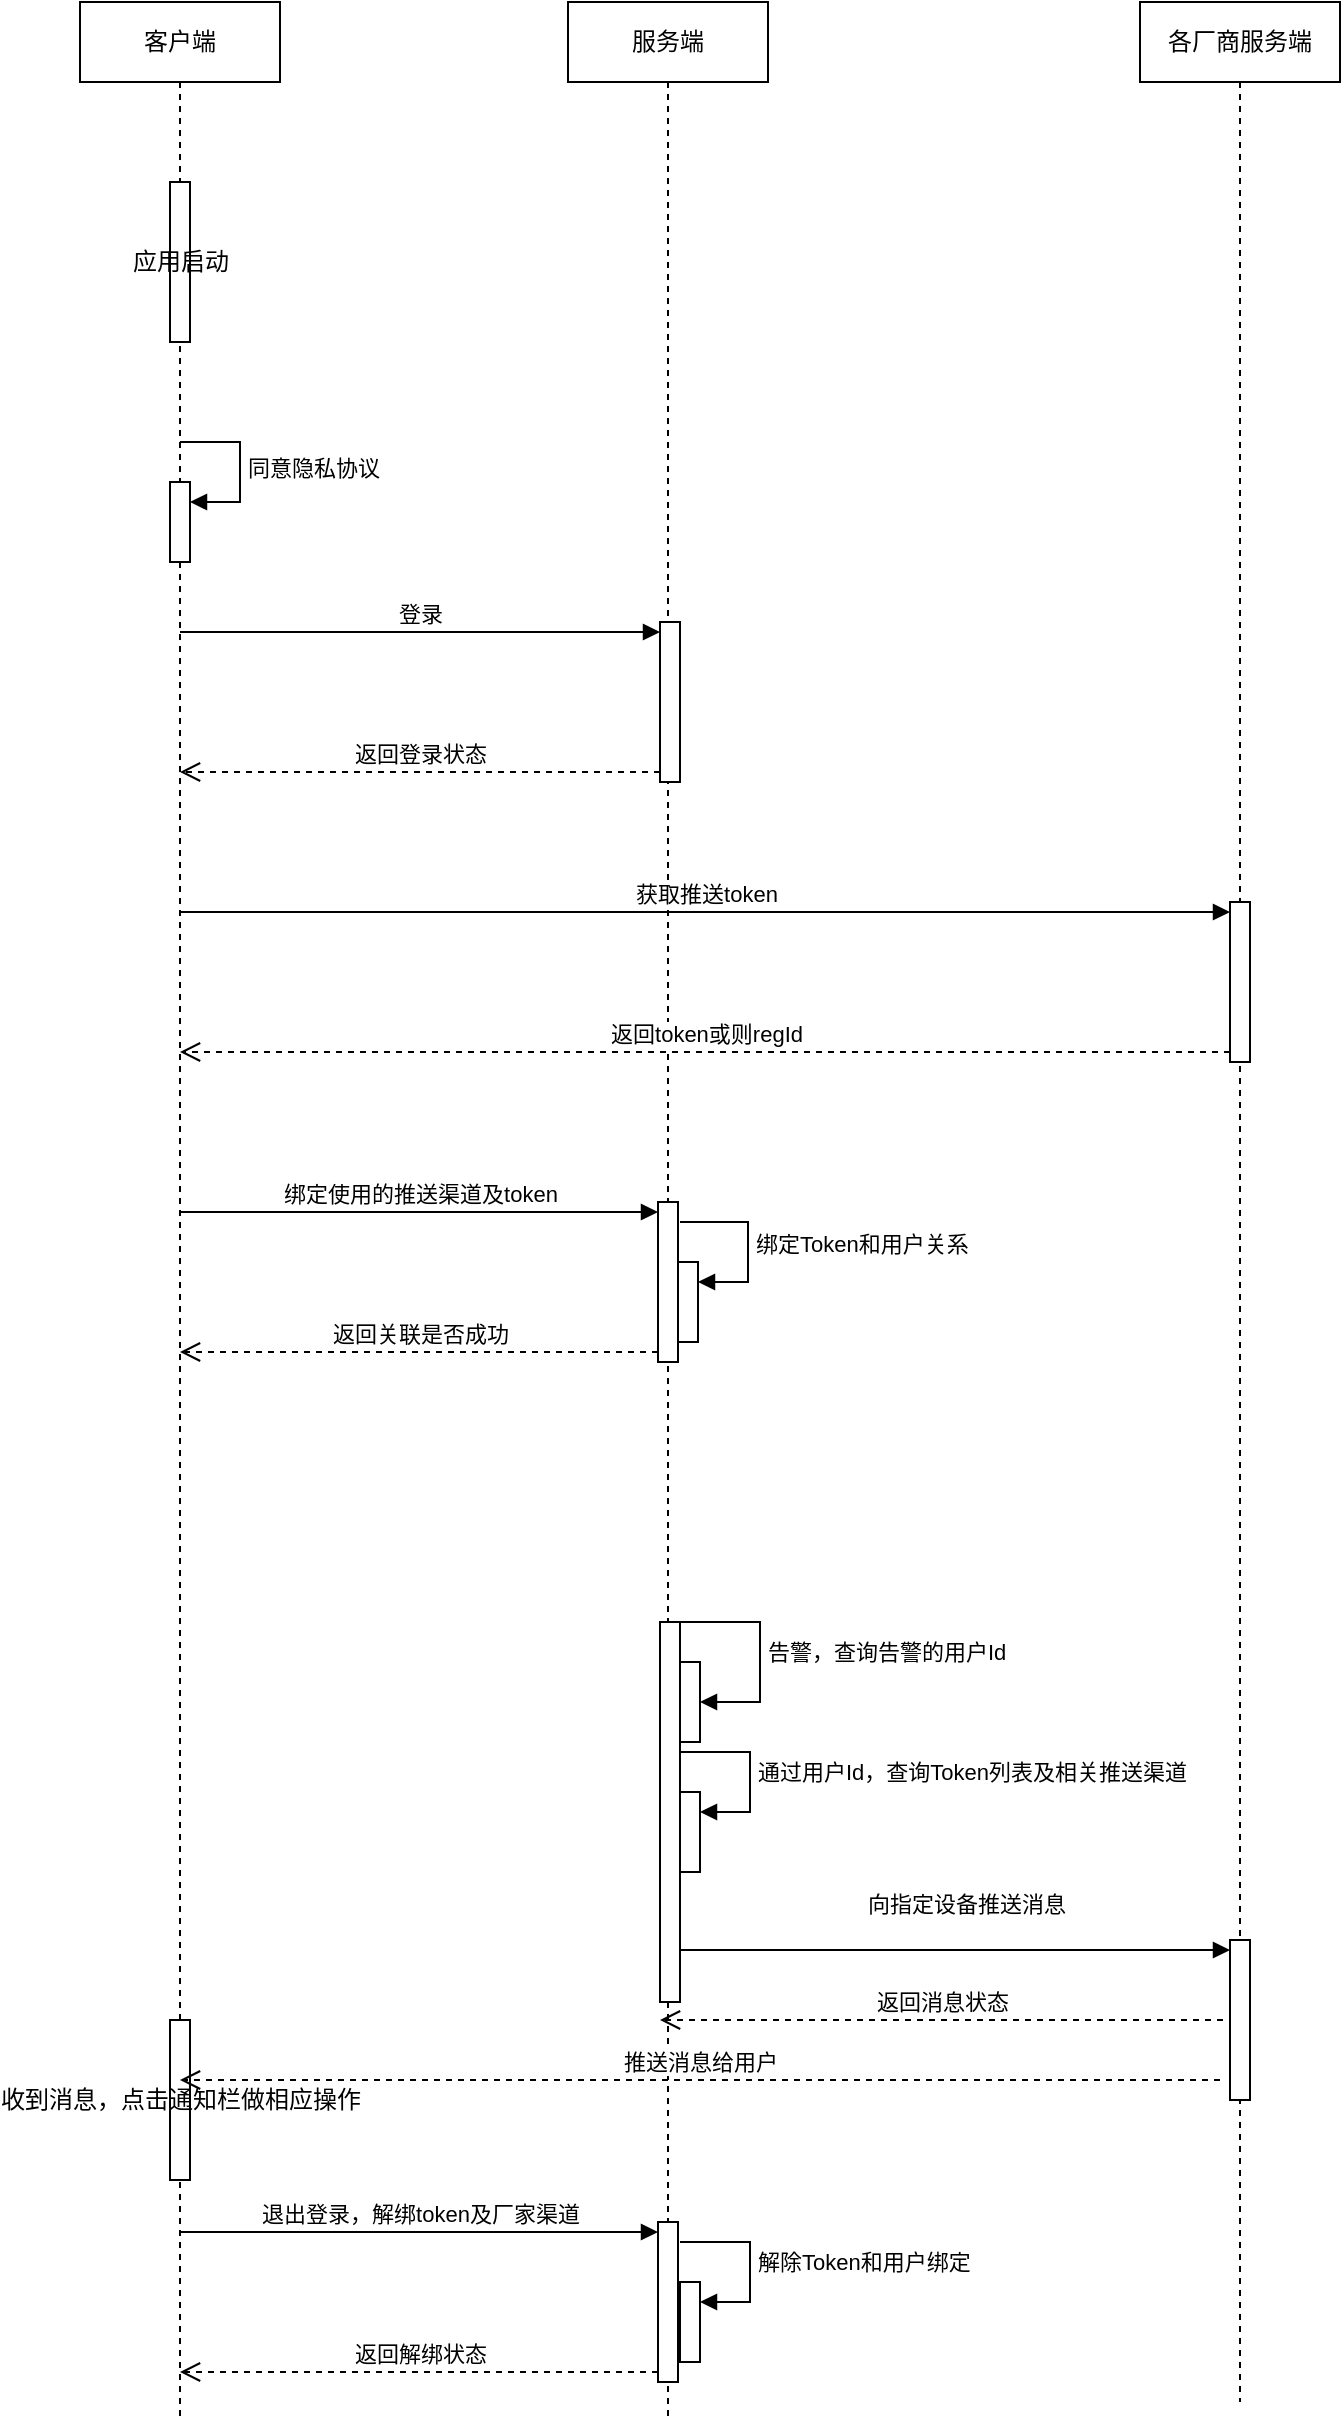 <mxfile version="22.0.4" type="github">
  <diagram name="第 1 页" id="6-j45o7W-66angElEHuD">
    <mxGraphModel dx="1434" dy="790" grid="1" gridSize="10" guides="1" tooltips="1" connect="1" arrows="1" fold="1" page="1" pageScale="1" pageWidth="827" pageHeight="1169" math="0" shadow="0">
      <root>
        <mxCell id="0" />
        <mxCell id="1" parent="0" />
        <mxCell id="sv7yGNRD_cg-8nogzaBN-1" value="客户端" style="shape=umlLifeline;perimeter=lifelinePerimeter;whiteSpace=wrap;html=1;container=1;dropTarget=0;collapsible=0;recursiveResize=0;outlineConnect=0;portConstraint=eastwest;newEdgeStyle={&quot;curved&quot;:0,&quot;rounded&quot;:0};" parent="1" vertex="1">
          <mxGeometry x="70" y="80" width="100" height="1210" as="geometry" />
        </mxCell>
        <mxCell id="sv7yGNRD_cg-8nogzaBN-4" value="应用启动" style="html=1;points=[[0,0,0,0,5],[0,1,0,0,-5],[1,0,0,0,5],[1,1,0,0,-5]];perimeter=orthogonalPerimeter;outlineConnect=0;targetShapes=umlLifeline;portConstraint=eastwest;newEdgeStyle={&quot;curved&quot;:0,&quot;rounded&quot;:0};" parent="sv7yGNRD_cg-8nogzaBN-1" vertex="1">
          <mxGeometry x="45" y="90" width="10" height="80" as="geometry" />
        </mxCell>
        <mxCell id="sv7yGNRD_cg-8nogzaBN-7" value="" style="html=1;points=[[0,0,0,0,5],[0,1,0,0,-5],[1,0,0,0,5],[1,1,0,0,-5]];perimeter=orthogonalPerimeter;outlineConnect=0;targetShapes=umlLifeline;portConstraint=eastwest;newEdgeStyle={&quot;curved&quot;:0,&quot;rounded&quot;:0};" parent="sv7yGNRD_cg-8nogzaBN-1" vertex="1">
          <mxGeometry x="45" y="240" width="10" height="40" as="geometry" />
        </mxCell>
        <mxCell id="sv7yGNRD_cg-8nogzaBN-8" value="同意隐私协议" style="html=1;align=left;spacingLeft=2;endArrow=block;rounded=0;edgeStyle=orthogonalEdgeStyle;curved=0;rounded=0;" parent="sv7yGNRD_cg-8nogzaBN-1" target="sv7yGNRD_cg-8nogzaBN-7" edge="1">
          <mxGeometry relative="1" as="geometry">
            <mxPoint x="50" y="220" as="sourcePoint" />
            <Array as="points">
              <mxPoint x="80" y="250" />
            </Array>
          </mxGeometry>
        </mxCell>
        <mxCell id="sv7yGNRD_cg-8nogzaBN-24" value="收到消息，点击通知栏做相应操作" style="html=1;points=[[0,0,0,0,5],[0,1,0,0,-5],[1,0,0,0,5],[1,1,0,0,-5]];perimeter=orthogonalPerimeter;outlineConnect=0;targetShapes=umlLifeline;portConstraint=eastwest;newEdgeStyle={&quot;curved&quot;:0,&quot;rounded&quot;:0};" parent="sv7yGNRD_cg-8nogzaBN-1" vertex="1">
          <mxGeometry x="45" y="1009" width="10" height="80" as="geometry" />
        </mxCell>
        <mxCell id="sv7yGNRD_cg-8nogzaBN-2" value="服务端" style="shape=umlLifeline;perimeter=lifelinePerimeter;whiteSpace=wrap;html=1;container=1;dropTarget=0;collapsible=0;recursiveResize=0;outlineConnect=0;portConstraint=eastwest;newEdgeStyle={&quot;curved&quot;:0,&quot;rounded&quot;:0};" parent="1" vertex="1">
          <mxGeometry x="314" y="80" width="100" height="1210" as="geometry" />
        </mxCell>
        <mxCell id="sv7yGNRD_cg-8nogzaBN-9" value="" style="html=1;points=[[0,0,0,0,5],[0,1,0,0,-5],[1,0,0,0,5],[1,1,0,0,-5]];perimeter=orthogonalPerimeter;outlineConnect=0;targetShapes=umlLifeline;portConstraint=eastwest;newEdgeStyle={&quot;curved&quot;:0,&quot;rounded&quot;:0};" parent="sv7yGNRD_cg-8nogzaBN-2" vertex="1">
          <mxGeometry x="46" y="310" width="10" height="80" as="geometry" />
        </mxCell>
        <mxCell id="sv7yGNRD_cg-8nogzaBN-15" value="" style="html=1;points=[[0,0,0,0,5],[0,1,0,0,-5],[1,0,0,0,5],[1,1,0,0,-5]];perimeter=orthogonalPerimeter;outlineConnect=0;targetShapes=umlLifeline;portConstraint=eastwest;newEdgeStyle={&quot;curved&quot;:0,&quot;rounded&quot;:0};" parent="sv7yGNRD_cg-8nogzaBN-2" vertex="1">
          <mxGeometry x="45" y="600" width="10" height="80" as="geometry" />
        </mxCell>
        <mxCell id="sv7yGNRD_cg-8nogzaBN-19" value="" style="html=1;points=[[0,0,0,0,5],[0,1,0,0,-5],[1,0,0,0,5],[1,1,0,0,-5]];perimeter=orthogonalPerimeter;outlineConnect=0;targetShapes=umlLifeline;portConstraint=eastwest;newEdgeStyle={&quot;curved&quot;:0,&quot;rounded&quot;:0};" parent="sv7yGNRD_cg-8nogzaBN-2" vertex="1">
          <mxGeometry x="46" y="810" width="10" height="190" as="geometry" />
        </mxCell>
        <mxCell id="sv7yGNRD_cg-8nogzaBN-29" value="" style="html=1;points=[[0,0,0,0,5],[0,1,0,0,-5],[1,0,0,0,5],[1,1,0,0,-5]];perimeter=orthogonalPerimeter;outlineConnect=0;targetShapes=umlLifeline;portConstraint=eastwest;newEdgeStyle={&quot;curved&quot;:0,&quot;rounded&quot;:0};" parent="sv7yGNRD_cg-8nogzaBN-2" vertex="1">
          <mxGeometry x="45" y="1110" width="10" height="80" as="geometry" />
        </mxCell>
        <mxCell id="ZP5Zvn0at6DC-guyt6DE-2" value="" style="html=1;points=[[0,0,0,0,5],[0,1,0,0,-5],[1,0,0,0,5],[1,1,0,0,-5]];perimeter=orthogonalPerimeter;outlineConnect=0;targetShapes=umlLifeline;portConstraint=eastwest;newEdgeStyle={&quot;curved&quot;:0,&quot;rounded&quot;:0};" vertex="1" parent="sv7yGNRD_cg-8nogzaBN-2">
          <mxGeometry x="56" y="830" width="10" height="40" as="geometry" />
        </mxCell>
        <mxCell id="ZP5Zvn0at6DC-guyt6DE-3" value="告警，查询告警的用户Id" style="html=1;align=left;spacingLeft=2;endArrow=block;rounded=0;edgeStyle=orthogonalEdgeStyle;curved=0;rounded=0;" edge="1" target="ZP5Zvn0at6DC-guyt6DE-2" parent="sv7yGNRD_cg-8nogzaBN-2" source="sv7yGNRD_cg-8nogzaBN-19">
          <mxGeometry relative="1" as="geometry">
            <mxPoint x="66" y="830" as="sourcePoint" />
            <Array as="points">
              <mxPoint x="96" y="810" />
              <mxPoint x="96" y="850" />
            </Array>
            <mxPoint as="offset" />
          </mxGeometry>
        </mxCell>
        <mxCell id="ZP5Zvn0at6DC-guyt6DE-6" value="" style="html=1;points=[[0,0,0,0,5],[0,1,0,0,-5],[1,0,0,0,5],[1,1,0,0,-5]];perimeter=orthogonalPerimeter;outlineConnect=0;targetShapes=umlLifeline;portConstraint=eastwest;newEdgeStyle={&quot;curved&quot;:0,&quot;rounded&quot;:0};" vertex="1" parent="sv7yGNRD_cg-8nogzaBN-2">
          <mxGeometry x="56" y="895" width="10" height="40" as="geometry" />
        </mxCell>
        <mxCell id="ZP5Zvn0at6DC-guyt6DE-7" value="通过用户Id，查询Token列表及相关推送渠道" style="html=1;align=left;spacingLeft=2;endArrow=block;rounded=0;edgeStyle=orthogonalEdgeStyle;curved=0;rounded=0;" edge="1" target="ZP5Zvn0at6DC-guyt6DE-6" parent="sv7yGNRD_cg-8nogzaBN-2">
          <mxGeometry relative="1" as="geometry">
            <mxPoint x="56" y="875" as="sourcePoint" />
            <Array as="points">
              <mxPoint x="91" y="905" />
            </Array>
          </mxGeometry>
        </mxCell>
        <mxCell id="ZP5Zvn0at6DC-guyt6DE-10" value="" style="html=1;points=[[0,0,0,0,5],[0,1,0,0,-5],[1,0,0,0,5],[1,1,0,0,-5]];perimeter=orthogonalPerimeter;outlineConnect=0;targetShapes=umlLifeline;portConstraint=eastwest;newEdgeStyle={&quot;curved&quot;:0,&quot;rounded&quot;:0};" vertex="1" parent="sv7yGNRD_cg-8nogzaBN-2">
          <mxGeometry x="55" y="630" width="10" height="40" as="geometry" />
        </mxCell>
        <mxCell id="ZP5Zvn0at6DC-guyt6DE-11" value="绑定Token和用户关系" style="html=1;align=left;spacingLeft=2;endArrow=block;rounded=0;edgeStyle=orthogonalEdgeStyle;curved=0;rounded=0;" edge="1" target="ZP5Zvn0at6DC-guyt6DE-10" parent="sv7yGNRD_cg-8nogzaBN-2">
          <mxGeometry relative="1" as="geometry">
            <mxPoint x="56" y="610" as="sourcePoint" />
            <Array as="points">
              <mxPoint x="90" y="640" />
            </Array>
          </mxGeometry>
        </mxCell>
        <mxCell id="ZP5Zvn0at6DC-guyt6DE-12" value="" style="html=1;points=[[0,0,0,0,5],[0,1,0,0,-5],[1,0,0,0,5],[1,1,0,0,-5]];perimeter=orthogonalPerimeter;outlineConnect=0;targetShapes=umlLifeline;portConstraint=eastwest;newEdgeStyle={&quot;curved&quot;:0,&quot;rounded&quot;:0};" vertex="1" parent="sv7yGNRD_cg-8nogzaBN-2">
          <mxGeometry x="56" y="1140" width="10" height="40" as="geometry" />
        </mxCell>
        <mxCell id="ZP5Zvn0at6DC-guyt6DE-13" value="解除Token和用户绑定" style="html=1;align=left;spacingLeft=2;endArrow=block;rounded=0;edgeStyle=orthogonalEdgeStyle;curved=0;rounded=0;" edge="1" target="ZP5Zvn0at6DC-guyt6DE-12" parent="sv7yGNRD_cg-8nogzaBN-2">
          <mxGeometry relative="1" as="geometry">
            <mxPoint x="56" y="1120" as="sourcePoint" />
            <Array as="points">
              <mxPoint x="91" y="1150" />
            </Array>
          </mxGeometry>
        </mxCell>
        <mxCell id="sv7yGNRD_cg-8nogzaBN-3" value="各厂商服务端" style="shape=umlLifeline;perimeter=lifelinePerimeter;whiteSpace=wrap;html=1;container=1;dropTarget=0;collapsible=0;recursiveResize=0;outlineConnect=0;portConstraint=eastwest;newEdgeStyle={&quot;curved&quot;:0,&quot;rounded&quot;:0};" parent="1" vertex="1">
          <mxGeometry x="600" y="80" width="100" height="1200" as="geometry" />
        </mxCell>
        <mxCell id="sv7yGNRD_cg-8nogzaBN-12" value="" style="html=1;points=[[0,0,0,0,5],[0,1,0,0,-5],[1,0,0,0,5],[1,1,0,0,-5]];perimeter=orthogonalPerimeter;outlineConnect=0;targetShapes=umlLifeline;portConstraint=eastwest;newEdgeStyle={&quot;curved&quot;:0,&quot;rounded&quot;:0};" parent="sv7yGNRD_cg-8nogzaBN-3" vertex="1">
          <mxGeometry x="45" y="450" width="10" height="80" as="geometry" />
        </mxCell>
        <mxCell id="sv7yGNRD_cg-8nogzaBN-21" value="" style="html=1;points=[[0,0,0,0,5],[0,1,0,0,-5],[1,0,0,0,5],[1,1,0,0,-5]];perimeter=orthogonalPerimeter;outlineConnect=0;targetShapes=umlLifeline;portConstraint=eastwest;newEdgeStyle={&quot;curved&quot;:0,&quot;rounded&quot;:0};" parent="sv7yGNRD_cg-8nogzaBN-3" vertex="1">
          <mxGeometry x="45" y="969" width="10" height="80" as="geometry" />
        </mxCell>
        <mxCell id="sv7yGNRD_cg-8nogzaBN-10" value="登录" style="html=1;verticalAlign=bottom;endArrow=block;curved=0;rounded=0;entryX=0;entryY=0;entryDx=0;entryDy=5;" parent="1" source="sv7yGNRD_cg-8nogzaBN-1" target="sv7yGNRD_cg-8nogzaBN-9" edge="1">
          <mxGeometry relative="1" as="geometry">
            <mxPoint x="290" y="395" as="sourcePoint" />
          </mxGeometry>
        </mxCell>
        <mxCell id="sv7yGNRD_cg-8nogzaBN-11" value="返回登录状态" style="html=1;verticalAlign=bottom;endArrow=open;dashed=1;endSize=8;curved=0;rounded=0;exitX=0;exitY=1;exitDx=0;exitDy=-5;" parent="1" source="sv7yGNRD_cg-8nogzaBN-9" target="sv7yGNRD_cg-8nogzaBN-1" edge="1">
          <mxGeometry relative="1" as="geometry">
            <mxPoint x="290" y="465" as="targetPoint" />
          </mxGeometry>
        </mxCell>
        <mxCell id="sv7yGNRD_cg-8nogzaBN-13" value="获取推送token" style="html=1;verticalAlign=bottom;endArrow=block;curved=0;rounded=0;entryX=0;entryY=0;entryDx=0;entryDy=5;" parent="1" source="sv7yGNRD_cg-8nogzaBN-1" target="sv7yGNRD_cg-8nogzaBN-12" edge="1">
          <mxGeometry relative="1" as="geometry">
            <mxPoint x="575" y="535" as="sourcePoint" />
          </mxGeometry>
        </mxCell>
        <mxCell id="sv7yGNRD_cg-8nogzaBN-14" value="返回token或则regId" style="html=1;verticalAlign=bottom;endArrow=open;dashed=1;endSize=8;curved=0;rounded=0;exitX=0;exitY=1;exitDx=0;exitDy=-5;" parent="1" source="sv7yGNRD_cg-8nogzaBN-12" target="sv7yGNRD_cg-8nogzaBN-1" edge="1">
          <mxGeometry relative="1" as="geometry">
            <mxPoint x="575" y="605" as="targetPoint" />
          </mxGeometry>
        </mxCell>
        <mxCell id="sv7yGNRD_cg-8nogzaBN-16" value="绑定使用的推送渠道及token" style="html=1;verticalAlign=bottom;endArrow=block;curved=0;rounded=0;entryX=0;entryY=0;entryDx=0;entryDy=5;" parent="1" source="sv7yGNRD_cg-8nogzaBN-1" target="sv7yGNRD_cg-8nogzaBN-15" edge="1">
          <mxGeometry relative="1" as="geometry">
            <mxPoint x="289" y="685" as="sourcePoint" />
          </mxGeometry>
        </mxCell>
        <mxCell id="sv7yGNRD_cg-8nogzaBN-17" value="返回关联是否成功" style="html=1;verticalAlign=bottom;endArrow=open;dashed=1;endSize=8;curved=0;rounded=0;exitX=0;exitY=1;exitDx=0;exitDy=-5;" parent="1" source="sv7yGNRD_cg-8nogzaBN-15" target="sv7yGNRD_cg-8nogzaBN-1" edge="1">
          <mxGeometry relative="1" as="geometry">
            <mxPoint x="289" y="755" as="targetPoint" />
          </mxGeometry>
        </mxCell>
        <mxCell id="sv7yGNRD_cg-8nogzaBN-22" value="向指定设备推送消息" style="html=1;verticalAlign=bottom;endArrow=block;curved=0;rounded=0;entryX=0;entryY=0;entryDx=0;entryDy=5;" parent="1" source="sv7yGNRD_cg-8nogzaBN-19" target="sv7yGNRD_cg-8nogzaBN-21" edge="1">
          <mxGeometry x="0.041" y="14" relative="1" as="geometry">
            <mxPoint x="380" y="1054" as="sourcePoint" />
            <mxPoint as="offset" />
          </mxGeometry>
        </mxCell>
        <mxCell id="sv7yGNRD_cg-8nogzaBN-23" value="返回消息状态" style="html=1;verticalAlign=bottom;endArrow=open;dashed=1;endSize=8;curved=0;rounded=0;exitX=0;exitY=1;exitDx=0;exitDy=-5;" parent="1" edge="1">
          <mxGeometry relative="1" as="geometry">
            <mxPoint x="360" y="1089" as="targetPoint" />
            <mxPoint x="641.5" y="1089" as="sourcePoint" />
          </mxGeometry>
        </mxCell>
        <mxCell id="sv7yGNRD_cg-8nogzaBN-25" value="推送消息给用户" style="html=1;verticalAlign=bottom;endArrow=open;dashed=1;endSize=8;curved=0;rounded=0;" parent="1" edge="1">
          <mxGeometry relative="1" as="geometry">
            <mxPoint x="640" y="1119" as="sourcePoint" />
            <mxPoint x="120" y="1119" as="targetPoint" />
          </mxGeometry>
        </mxCell>
        <mxCell id="sv7yGNRD_cg-8nogzaBN-30" value="退出登录，解绑token及厂家渠道" style="html=1;verticalAlign=bottom;endArrow=block;curved=0;rounded=0;entryX=0;entryY=0;entryDx=0;entryDy=5;" parent="1" source="sv7yGNRD_cg-8nogzaBN-1" target="sv7yGNRD_cg-8nogzaBN-29" edge="1">
          <mxGeometry relative="1" as="geometry">
            <mxPoint x="290" y="1125" as="sourcePoint" />
          </mxGeometry>
        </mxCell>
        <mxCell id="sv7yGNRD_cg-8nogzaBN-31" value="返回解绑状态" style="html=1;verticalAlign=bottom;endArrow=open;dashed=1;endSize=8;curved=0;rounded=0;exitX=0;exitY=1;exitDx=0;exitDy=-5;" parent="1" source="sv7yGNRD_cg-8nogzaBN-29" target="sv7yGNRD_cg-8nogzaBN-1" edge="1">
          <mxGeometry relative="1" as="geometry">
            <mxPoint x="290" y="1195" as="targetPoint" />
          </mxGeometry>
        </mxCell>
      </root>
    </mxGraphModel>
  </diagram>
</mxfile>
